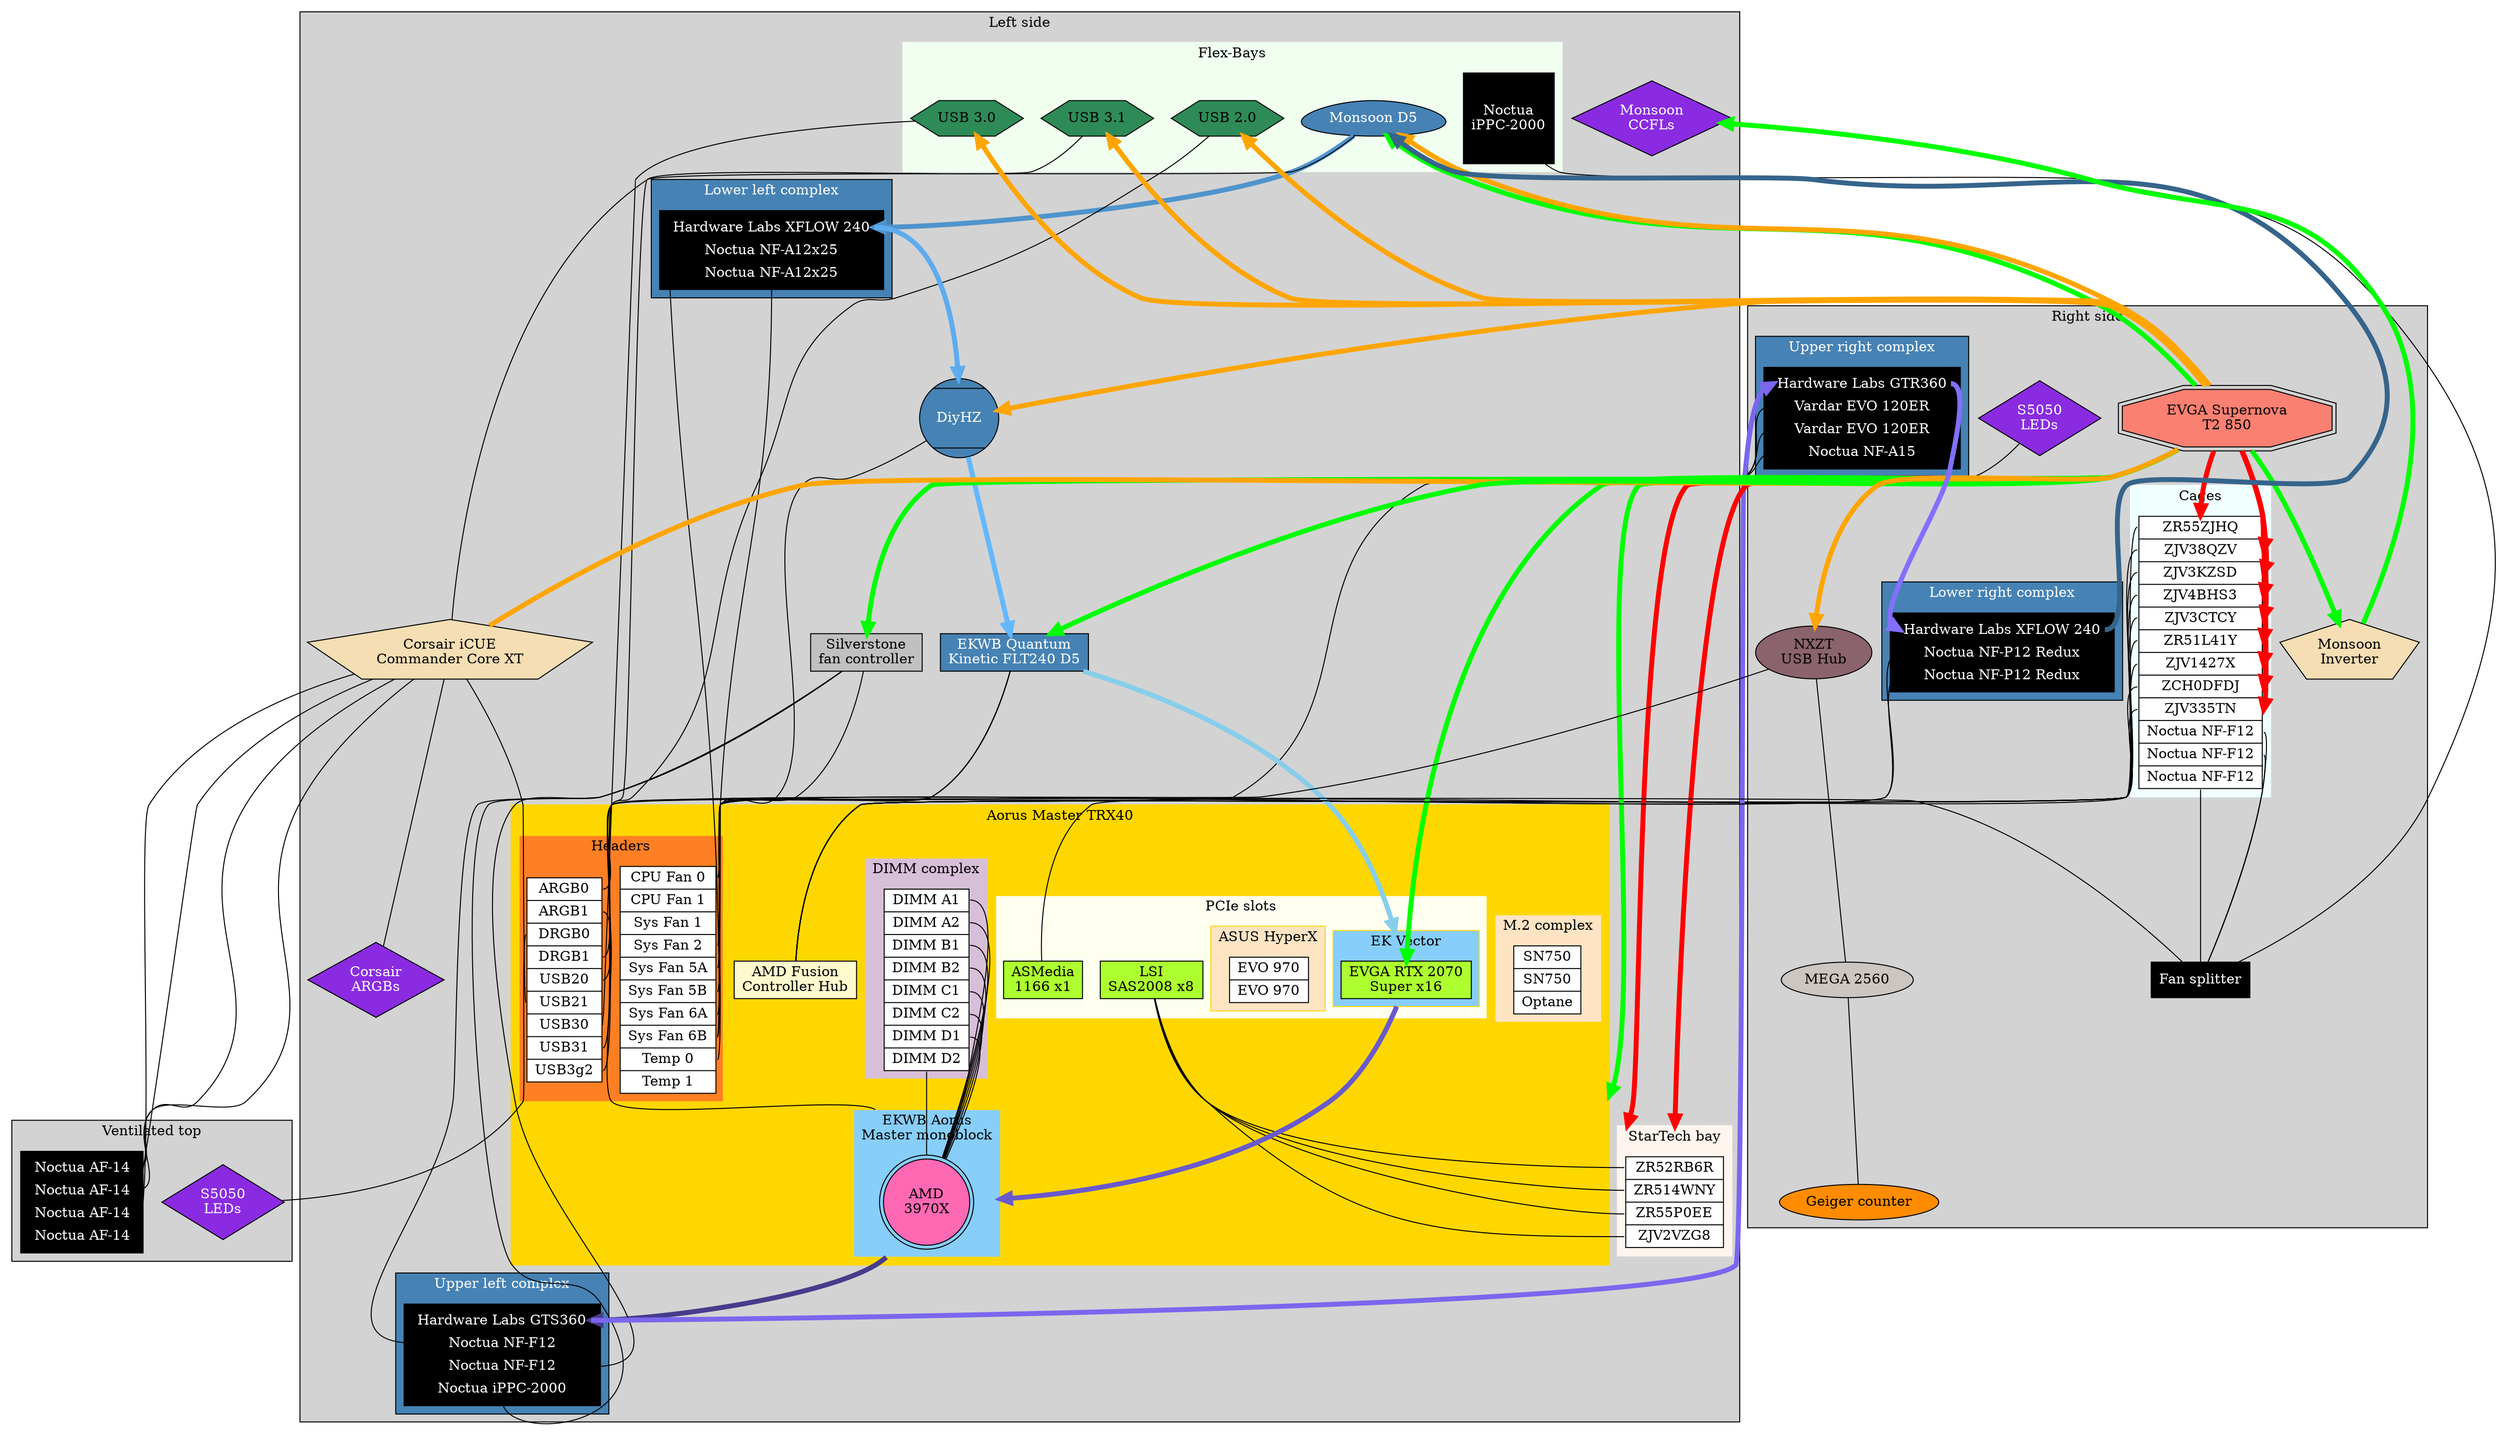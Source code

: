 graph G {
	compound=true
	subgraph clusterLeftSide {
		label="Left side";
		style=filled;
		subgraph clusterFlex {
		  label="Flex-Bays";
			style=filled;
			color=honeydew1;
		  Monsoon [label="Monsoon D5" style=filled fillcolor=steelblue shape=egg fontcolor=white];
		  BayUSB31 [label="USB 3.1" style=filled fillcolor=seagreen shape=hexagon];
		  BayUSB20 [label="USB 2.0" style=filled fillcolor=seagreen shape=hexagon];
		  BayUSB30 [label="USB 3.0" style=filled fillcolor=seagreen shape=hexagon];
		  Noctua2000 [label="Noctua\niPPC-2000" shape=Msquare style=filled fillcolor=black fontcolor=white];
		}
		subgraph clusterStartech {
			label="StarTech bay";
			style=filled;
			color=seashell;
		  node [shape=record];
				bay [style=filled fillcolor=white label="{ <STECH0>ZR52RB6R|<STECH1>ZR514WNY|<STECH2>ZR55P0EE|<STECH3>ZJV2VZG8 }"]
		}
		subgraph clusterMobo {
			label="Aorus Master TRX40";
			style=filled;
			color=gold;
			shape=Msquare;
			subgraph clusterM2s {
				label="M.2 complex";
				style=filled;
				fillcolor=bisque;
				node [shape=record];
				  m2s [style=filled fillcolor=white label="{ <WD0>SN750|<WD1>SN750|<OPTANE>Optane }"]
			}
			subgraph clusterMonoblock {
				label="EKWB Aorus\nMaster monoblock";
				style=filled;
				fillcolor=lightskyblue;
				CPU [style=filled fillcolor=hotpink shape=doublecircle label="AMD\n3970X"];
			}
			subgraph clusterPCIe {
				label="PCIe slots";
				style=filled;
				fillcolor=ivory;
		    LSI [label="LSI\nSAS2008 x8" style=filled fillcolor=greenyellow shape=rectangle]
		    ASM [label="ASMedia\n1166 x1" style=filled fillcolor=greenyellow shape=rectangle]
				subgraph clusterEKVector {
					label="EK Vector";
					style=filled;
					fillcolor=lightskyblue;
					GPU [label="EVGA RTX 2070\nSuper x16" style=filled fillcolor=greenyellow shape=rectangle]
				}
				subgraph clusterHyperX {
					label="ASUS HyperX";
					style=filled;
					fillcolor=bisque;
					node [shape=record];
					  ssds [style=filled fillcolor=white label="{ <SAM0>EVO 970|<SAM1>EVO 970}"]
				}
			}
			subgraph clusterMemory {
				label="DIMM complex";
				style=filled;
				fillcolor=thistle;
        node [shape=record];
					dimms [style=filled fillcolor=white label="{ <DIMM0>DIMM A1|<DIMM1>DIMM A2|<DIMM2>DIMM B1|<DIMM3>DIMM B2|<DIMM4>DIMM C1|<DIMM5>DIMM C2|<DIMM6>DIMM D1|<DIMM7>DIMM D2 }"]
		  }
			AMDFCH [label="AMD Fusion\nController Hub" style=filled fillcolor=lemonchiffon shape=rectangle];
			subgraph clusterHeaders {
				label="Headers";
				style=filled;
				fillcolor=chocolate1;
				node [shape=record];
				  pins [style=filled fillcolor=white label="{ <ARGB0>ARGB0|<ARGB1>ARGB1|<DRGB0>DRGB0|<DRGB1>DRGB1|<USB20>USB20|<USB21>USB21|<USB30>USB30|<USB31>USB31|<USB3g2>USB3g2 }"];
        node [shape=record];
				  fans [style=filled fillcolor=white label="{ <FAN0>CPU Fan 0|<FAN1>CPU Fan 1|<FAN2>Sys Fan 1|<FAN3>Sys Fan 2|<FAN5A>Sys Fan 5A|<FAN5B>Sys Fan 5B|<FAN6A>Sys Fan 6A|<FAN6B>Sys Fan 6B|<ETEMP0>Temp 0|<ETEMP1>Temp 1 }"];
			}
		}
		Silverstone [label="Silverstone\nfan controller" style=filled shape=rectangle fillcolor=silver]
		subgraph clusterULeft {
		  label="Upper left complex"
			style=filled
			fillcolor=steelblue
			fontcolor=white
		  node [shape=plaintext];
			  uleft [style=filled fillcolor=black fontcolor=white label=<<TABLE><TR><TD PORT="gts360">Hardware Labs GTS360</TD></TR><TR><TD PORT="uleftfan0">Noctua NF-F12</TD></TR><TR><TD PORT="uleftfan1">Noctua NF-F12</TD></TR><TR><TD PORT="uleftfan2">Noctua iPPC-2000</TD></TR></TABLE>>]
		}
		Silverstone--uleft:uleftfan0
		Silverstone--uleft:uleftfan1
		Silverstone--uleft:uleftfan2
		subgraph clusterLLeft {
		  label="Lower left complex"
			style=filled
			fillcolor=steelblue
			fontcolor=white
		  node [shape=plaintext];
		    lleft [style=filled fillcolor=black fontcolor=white label=<<TABLE><TR><TD PORT="xflow240a">Hardware Labs XFLOW 240</TD></TR><TR><TD PORT="lleftfan0">Noctua NF-A12x25</TD></TR><TR><TD PORT="lleftfan1">Noctua NF-A12x25</TD></TR></TABLE>>];
    }
		lleft:lleftfan0--fans:FAN6B
		lleft:lleftfan1--fans:FAN6B
		dimms:DIMM0--CPU
		dimms:DIMM1--CPU
		dimms:DIMM2--CPU
		dimms:DIMM3--CPU
		dimms:DIMM4--CPU
		dimms:DIMM5--CPU
		dimms:DIMM6--CPU
		dimms:DIMM7--CPU
		BayUSB30--pins:USB30
		BayUSB20--pins:USB31
		BayUSB31--pins:USB3g2
		LSI--bay:STECH0
		LSI--bay:STECH1
		LSI--bay:STECH2
		LSI--bay:STECH3
		Corsair [label="Corsair iCUE\nCommander Core XT" style=filled fillcolor=wheat shape=pentagon]
		Corsair--CorsairLEDs
		CorsairLEDs [label="Corsair\nARGBs" style=filled fillcolor=blueviolet fontcolor=white shape=diamond]
		Monsoon--lleft:xflow240a [color=steelblue3 penwidth=5 dir=forward];
		lleft:xflow240a--DiyHZ [color=steelblue2 penwidth=5 dir=forward];
		DiyHZ--fans:FAN5A
		DiyHZ [style=filled fillcolor=steelblue shape=Mcircle fontcolor=white dir=forward];
		GPU--CPU [color=slateblue3 penwidth=5 ltail=clusterEKVector lhead=clusterMonoblock dir=forward];
		CPU--uleft:gts360 [color=slateblue4 penwidth=5 ltail=clusterMonoblock dir=forward];
	  pins:ARGB1--CPU [lhead=clusterMonoblock]
	  Quantum [label="EKWB Quantum\nKinetic FLT240 D5" style=filled fillcolor=steelblue shape=rectangle fontcolor=white];
	  CCFLs [label="Monsoon\nCCFLs" style=filled fillcolor=blueviolet fontcolor=white shape=diamond]
	}
	subgraph clusterRightside {
		label="Right side";
		style=filled;
		subgraph clusterCages {
			label="Cages";
			style="filled";
			color="azure";
			node [shape=record];
				caged [style=filled fillcolor=white label="{ <CAGE0>ZR55ZJHQ|<CAGE1>ZJV38QZV|<CAGE2>ZJV3KZSD|<CAGE3>ZJV4BHS3|<CAGE4>ZJV3CTCY|<CAGE5>ZR51L41Y|<CAGE6>ZJV1427X|<CAGE7>ZCH0DFDJ|<CAGE8>ZJV335TN|<CAGEFAN0>Noctua NF-F12|<CAGEFAN1>Noctua NF-F12|<CAGEFAN2>Noctua NF-F12 }"]
		}
		PSU--BayUSB30 [color=orange penwidth=5 dir=forward];
		PSU--BayUSB31 [color=orange penwidth=5 dir=forward];
		PSU--BayUSB20 [color=orange penwidth=5 dir=forward];
		PSU--caged:CAGE0 [color=red penwidth=5 dir=forward];
		PSU--caged:CAGE1 [color=red penwidth=5 dir=forward];
		PSU--caged:CAGE2 [color=red penwidth=5 dir=forward];
		PSU--caged:CAGE3 [color=red penwidth=5 dir=forward];
		PSU--caged:CAGE4 [color=red penwidth=5 dir=forward];
		PSU--caged:CAGE5 [color=red penwidth=5 dir=forward];
		PSU--caged:CAGE6 [color=red penwidth=5 dir=forward];
		PSU--caged:CAGE7 [color=red penwidth=5 dir=forward];
		PSU--caged:CAGE8 [color=red penwidth=5 dir=forward];
		subgraph clusterURight {
		  label="Upper right complex"
			style=filled
			fillcolor=steelblue
			fontcolor=white
		  node [shape=plaintext];
			  uright [style=filled fillcolor=black fontcolor=white label=<<TABLE><TR><TD PORT="gtr360">Hardware Labs GTR360</TD></TR><TR><TD PORT="urightfan0">Vardar EVO 120ER</TD></TR><TR><TD PORT="urightfan1">Vardar EVO 120ER</TD></TR><TR><TD PORT="urightfan2">Noctua NF-A15</TD></TR></TABLE>>]
		}
		subgraph clusterLRight {
		  label="Lower right complex"
			style=filled
			fillcolor=steelblue
			fontcolor=white
		  node [shape=plaintext];
		    lright [style=filled fillcolor=black fontcolor=white label=<<TABLE><TR><TD PORT="xflow240b">Hardware Labs XFLOW 240</TD></TR><TR><TD PORT="lrightfan0">Noctua NF-P12 Redux</TD></TR><TR><TD PORT="lrightfan1">Noctua NF-P12 Redux</TD></TR></TABLE>>];
    }
		lright:lrightfan0--fans:FAN6A
		lright:lrightfan1--fans:FAN6A
		uright:gtr360--lright:xflow240b [dir=forward color=slateblue1 penwidth=5];
		LEDS1 [shape=diamond fontcolor=white fillcolor=blueviolet style=filled label="S5050\nLEDs"];
		NXZT [label="NXZT\nUSB Hub" style=filled fillcolor=pink4 style=filled]
		Arduino [shape=oval style=filled fillcolor=seashell3 label="MEGA 2560"]
		Geiger [shape=oval style=filled fillcolor=darkorange label="Geiger counter"]
		Arduino--Geiger
		NXZT--Arduino
		Inverter [label="Monsoon\nInverter" style=filled fillcolor=wheat shape=pentagon]
		PSU--Inverter [color=green penwidth=5 dir=forward];
		PSU--NXZT [color=orange penwidth=5 dir=forward]
		caged:CAGEFAN0--FanSplitter
		caged:CAGEFAN1--FanSplitter
		caged:CAGEFAN2--FanSplitter
	  FanSplitter [label="Fan splitter" style=filled fillcolor=black fontcolor=white shape=rectangle]
	}
  Noctua2000--FanSplitter
	PSU--Silverstone [color=green penwidth=5 dir=forward];
	Silverstone--uright:urightfan0
	Silverstone--uright:urightfan1
	Silverstone--uright:urightfan2
	FanSplitter--fans:FAN5B
	Silverstone--fans:FAN0
	Inverter--CCFLs [color=green penwidth=5 dir=forward]
	lright:xflow240b--Monsoon [color=steelblue4 penwidth=5 dir=forward];
	DiyHZ--Quantum [color=steelblue1 penwidth=5 dir=forward];
	Quantum--GPU [color=skyblue penwidth=5 lhead=clusterEKVector dir=forward];
	uleft:gts360--uright:gtr360 [color=slateblue2 penwidth=5 dir=forward];
	PSU--bay:STECH0 [lhead=clusterStartech color=red penwidth=5 dir=forward];
	PSU--bay:STECH2 [lhead=clusterStartech color=red penwidth=5 dir=forward];
	PSU--GPU [color=green penwidth=5 dir=forward];
	PSU--CPU [lhead=clusterMobo color=green penwidth=5 dir=forward];
	PSU--Quantum [color=green penwidth=5 dir=forward];
	PSU--Monsoon [color=green penwidth=5 dir=forward];
	PSU--Monsoon [color=orange penwidth=5 dir=forward];
	PSU--DiyHZ [color=orange penwidth=5 dir=forward];
	PSU [label="EVGA Supernova\nT2 850" style=filled fillcolor=salmon shape=doubleoctagon]
	subgraph clusterRoof {
		label="Ventilated top";
		style=filled;
		LEDS0 [shape=diamond fontcolor=white fillcolor=blueviolet style=filled label="S5050\nLEDs"];
		node [shape=plaintext];
			top [style=filled fillcolor=black fontcolor=white label=<<TABLE><TR><TD PORT="Noctua140A">Noctua AF-14</TD></TR><TR><TD PORT="Noctua140B">Noctua AF-14</TD></TR><TR><TD PORT="Noctua140C">Noctua AF-14</TD></TR><TR><TD PORT="Noctua140D">Noctua AF-14</TD></TR></TABLE>>];
	}
	AMDFCH--caged:CAGE0
	AMDFCH--caged:CAGE1
	AMDFCH--caged:CAGE2
	AMDFCH--caged:CAGE3
	AMDFCH--caged:CAGE4
	AMDFCH--caged:CAGE5
	AMDFCH--caged:CAGE6
	AMDFCH--caged:CAGE7
	ASM--caged:CAGE8
	Corsair--top:Noctua140A
	Corsair--top:Noctua140B
	Corsair--top:Noctua140C
	Corsair--top:Noctua140D
	PSU--Corsair [color=orange penwidth=5]
	pins:ARGB0--Quantum
	pins:DRGB0--LEDS0
	pins:DRGB1--LEDS1
	Monsoon--Corsair
	Quantum--fans:ETEMP0
	Quantum--fans:FAN3
	NXZT--pins:USB20
	Corsair--pins:USB21
}
